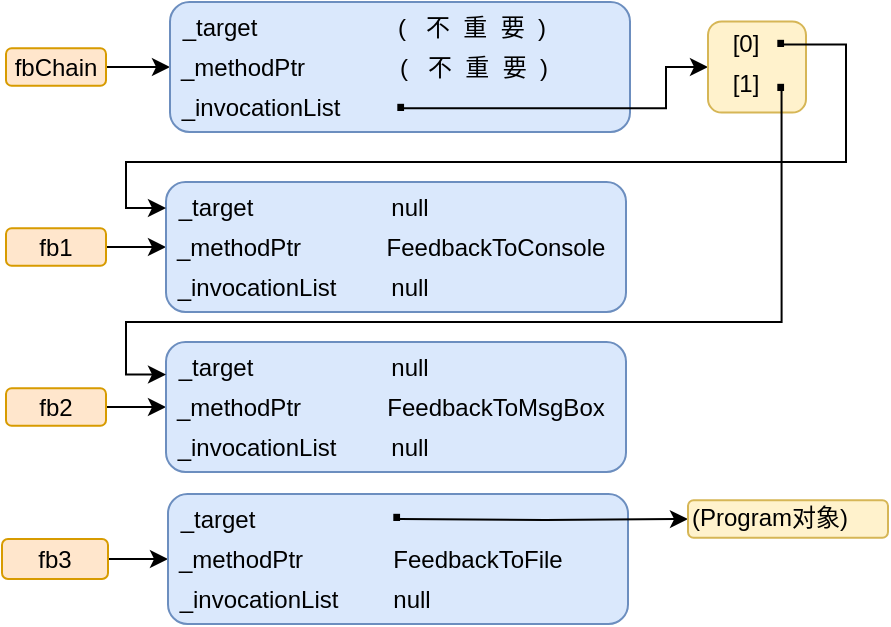 <mxfile version="13.9.9" type="device"><diagram id="eLTa1Btp_zfPXQV7GXbo" name="第 1 页"><mxGraphModel dx="922" dy="810" grid="1" gridSize="10" guides="1" tooltips="1" connect="1" arrows="1" fold="1" page="1" pageScale="1" pageWidth="827" pageHeight="1169" math="0" shadow="0"><root><mxCell id="0"/><mxCell id="1" parent="0"/><mxCell id="TYRYgofvc2agowu7bQOd-41" style="edgeStyle=orthogonalEdgeStyle;rounded=0;orthogonalLoop=1;jettySize=auto;html=1;entryX=0;entryY=0.5;entryDx=0;entryDy=0;" parent="1" source="TYRYgofvc2agowu7bQOd-1" target="TYRYgofvc2agowu7bQOd-32" edge="1"><mxGeometry relative="1" as="geometry"/></mxCell><mxCell id="TYRYgofvc2agowu7bQOd-1" value="fb3" style="rounded=1;whiteSpace=wrap;html=1;fillColor=#ffe6cc;strokeColor=#d79b00;" parent="1" vertex="1"><mxGeometry x="198" y="628.5" width="53" height="20" as="geometry"/></mxCell><mxCell id="TYRYgofvc2agowu7bQOd-40" style="edgeStyle=orthogonalEdgeStyle;rounded=0;orthogonalLoop=1;jettySize=auto;html=1;entryX=0;entryY=0.5;entryDx=0;entryDy=0;" parent="1" source="TYRYgofvc2agowu7bQOd-2" target="TYRYgofvc2agowu7bQOd-3" edge="1"><mxGeometry relative="1" as="geometry"/></mxCell><mxCell id="TYRYgofvc2agowu7bQOd-2" value="fb1" style="rounded=1;whiteSpace=wrap;html=1;fillColor=#ffe6cc;strokeColor=#d79b00;" parent="1" vertex="1"><mxGeometry x="200" y="473.13" width="50" height="18.75" as="geometry"/></mxCell><mxCell id="TYRYgofvc2agowu7bQOd-3" value="" style="rounded=1;whiteSpace=wrap;html=1;align=left;fillColor=#dae8fc;strokeColor=#6c8ebf;" parent="1" vertex="1"><mxGeometry x="280" y="450" width="230" height="65" as="geometry"/></mxCell><mxCell id="TYRYgofvc2agowu7bQOd-12" value="_invocationList" style="text;html=1;strokeColor=none;fillColor=none;align=center;verticalAlign=middle;whiteSpace=wrap;rounded=0;" parent="1" vertex="1"><mxGeometry x="285" y="492.5" width="81" height="20" as="geometry"/></mxCell><mxCell id="TYRYgofvc2agowu7bQOd-13" value="_methodPtr" style="text;html=1;strokeColor=none;fillColor=none;align=center;verticalAlign=middle;whiteSpace=wrap;rounded=0;" parent="1" vertex="1"><mxGeometry x="285" y="472.5" width="63" height="20" as="geometry"/></mxCell><mxCell id="TYRYgofvc2agowu7bQOd-14" value="null" style="text;html=1;strokeColor=none;fillColor=none;align=center;verticalAlign=middle;whiteSpace=wrap;rounded=0;" parent="1" vertex="1"><mxGeometry x="392" y="452.5" width="20" height="20" as="geometry"/></mxCell><mxCell id="TYRYgofvc2agowu7bQOd-15" value="_target" style="text;html=1;strokeColor=none;fillColor=none;align=center;verticalAlign=middle;whiteSpace=wrap;rounded=0;" parent="1" vertex="1"><mxGeometry x="285" y="452.5" width="40" height="20" as="geometry"/></mxCell><mxCell id="TYRYgofvc2agowu7bQOd-30" value="null" style="text;html=1;strokeColor=none;fillColor=none;align=center;verticalAlign=middle;whiteSpace=wrap;rounded=0;" parent="1" vertex="1"><mxGeometry x="392" y="492.5" width="20" height="20" as="geometry"/></mxCell><mxCell id="TYRYgofvc2agowu7bQOd-31" value="FeedbackToConsole" style="text;html=1;strokeColor=none;fillColor=none;align=center;verticalAlign=middle;whiteSpace=wrap;rounded=0;" parent="1" vertex="1"><mxGeometry x="435" y="472.5" width="20" height="20" as="geometry"/></mxCell><mxCell id="TYRYgofvc2agowu7bQOd-32" value="" style="rounded=1;whiteSpace=wrap;html=1;align=left;fillColor=#dae8fc;strokeColor=#6c8ebf;" parent="1" vertex="1"><mxGeometry x="281" y="606" width="230" height="65" as="geometry"/></mxCell><mxCell id="TYRYgofvc2agowu7bQOd-33" value="_invocationList" style="text;html=1;strokeColor=none;fillColor=none;align=center;verticalAlign=middle;whiteSpace=wrap;rounded=0;" parent="1" vertex="1"><mxGeometry x="286" y="648.5" width="81" height="20" as="geometry"/></mxCell><mxCell id="TYRYgofvc2agowu7bQOd-34" value="_methodPtr" style="text;html=1;strokeColor=none;fillColor=none;align=center;verticalAlign=middle;whiteSpace=wrap;rounded=0;" parent="1" vertex="1"><mxGeometry x="286" y="628.5" width="63" height="20" as="geometry"/></mxCell><mxCell id="TYRYgofvc2agowu7bQOd-42" style="edgeStyle=orthogonalEdgeStyle;rounded=0;orthogonalLoop=1;jettySize=auto;html=1;entryX=0;entryY=0.5;entryDx=0;entryDy=0;" parent="1" target="TYRYgofvc2agowu7bQOd-39" edge="1"><mxGeometry relative="1" as="geometry"><mxPoint x="397" y="618.5" as="sourcePoint"/><mxPoint x="547" y="618.5" as="targetPoint"/></mxGeometry></mxCell><mxCell id="TYRYgofvc2agowu7bQOd-35" value="&lt;b&gt;&lt;font style=&quot;font-size: 24px&quot;&gt;·&lt;/font&gt;&lt;/b&gt;" style="text;html=1;strokeColor=none;fillColor=none;align=center;verticalAlign=middle;whiteSpace=wrap;rounded=0;" parent="1" vertex="1"><mxGeometry x="394.5" y="607.87" width="3" height="20" as="geometry"/></mxCell><mxCell id="TYRYgofvc2agowu7bQOd-36" value="_target" style="text;html=1;strokeColor=none;fillColor=none;align=center;verticalAlign=middle;whiteSpace=wrap;rounded=0;" parent="1" vertex="1"><mxGeometry x="286" y="608.5" width="40" height="20" as="geometry"/></mxCell><mxCell id="TYRYgofvc2agowu7bQOd-37" value="null" style="text;html=1;strokeColor=none;fillColor=none;align=center;verticalAlign=middle;whiteSpace=wrap;rounded=0;" parent="1" vertex="1"><mxGeometry x="393" y="648.5" width="20" height="20" as="geometry"/></mxCell><mxCell id="TYRYgofvc2agowu7bQOd-38" value="FeedbackToFile" style="text;html=1;strokeColor=none;fillColor=none;align=center;verticalAlign=middle;whiteSpace=wrap;rounded=0;" parent="1" vertex="1"><mxGeometry x="426" y="628.5" width="20" height="20" as="geometry"/></mxCell><mxCell id="TYRYgofvc2agowu7bQOd-39" value="(Program对象)" style="rounded=1;whiteSpace=wrap;html=1;align=left;fillColor=#fff2cc;strokeColor=#d6b656;" parent="1" vertex="1"><mxGeometry x="541" y="609.12" width="100" height="18.75" as="geometry"/></mxCell><mxCell id="YYfx2Cy97O6q9ejeGLDA-1" style="edgeStyle=orthogonalEdgeStyle;rounded=0;orthogonalLoop=1;jettySize=auto;html=1;entryX=0;entryY=0.5;entryDx=0;entryDy=0;" parent="1" source="YYfx2Cy97O6q9ejeGLDA-2" target="YYfx2Cy97O6q9ejeGLDA-3" edge="1"><mxGeometry relative="1" as="geometry"/></mxCell><mxCell id="YYfx2Cy97O6q9ejeGLDA-2" value="fb2" style="rounded=1;whiteSpace=wrap;html=1;fillColor=#ffe6cc;strokeColor=#d79b00;" parent="1" vertex="1"><mxGeometry x="200" y="553.13" width="50" height="18.75" as="geometry"/></mxCell><mxCell id="YYfx2Cy97O6q9ejeGLDA-3" value="" style="rounded=1;whiteSpace=wrap;html=1;align=left;fillColor=#dae8fc;strokeColor=#6c8ebf;" parent="1" vertex="1"><mxGeometry x="280" y="530" width="230" height="65" as="geometry"/></mxCell><mxCell id="YYfx2Cy97O6q9ejeGLDA-4" value="_invocationList" style="text;html=1;strokeColor=none;fillColor=none;align=center;verticalAlign=middle;whiteSpace=wrap;rounded=0;" parent="1" vertex="1"><mxGeometry x="285" y="572.5" width="81" height="20" as="geometry"/></mxCell><mxCell id="YYfx2Cy97O6q9ejeGLDA-5" value="_methodPtr" style="text;html=1;strokeColor=none;fillColor=none;align=center;verticalAlign=middle;whiteSpace=wrap;rounded=0;" parent="1" vertex="1"><mxGeometry x="285" y="552.5" width="63" height="20" as="geometry"/></mxCell><mxCell id="YYfx2Cy97O6q9ejeGLDA-6" value="null" style="text;html=1;strokeColor=none;fillColor=none;align=center;verticalAlign=middle;whiteSpace=wrap;rounded=0;" parent="1" vertex="1"><mxGeometry x="392" y="532.5" width="20" height="20" as="geometry"/></mxCell><mxCell id="YYfx2Cy97O6q9ejeGLDA-7" value="_target" style="text;html=1;strokeColor=none;fillColor=none;align=center;verticalAlign=middle;whiteSpace=wrap;rounded=0;" parent="1" vertex="1"><mxGeometry x="285" y="532.5" width="40" height="20" as="geometry"/></mxCell><mxCell id="YYfx2Cy97O6q9ejeGLDA-8" value="null" style="text;html=1;strokeColor=none;fillColor=none;align=center;verticalAlign=middle;whiteSpace=wrap;rounded=0;" parent="1" vertex="1"><mxGeometry x="392" y="572.5" width="20" height="20" as="geometry"/></mxCell><mxCell id="YYfx2Cy97O6q9ejeGLDA-9" value="FeedbackToMsgBox" style="text;html=1;strokeColor=none;fillColor=none;align=center;verticalAlign=middle;whiteSpace=wrap;rounded=0;" parent="1" vertex="1"><mxGeometry x="435" y="552.5" width="20" height="20" as="geometry"/></mxCell><mxCell id="YnV3SMC_GQu0AVmmvU66-2" style="edgeStyle=orthogonalEdgeStyle;rounded=0;orthogonalLoop=1;jettySize=auto;html=1;entryX=0;entryY=0.5;entryDx=0;entryDy=0;" parent="1" source="YnV3SMC_GQu0AVmmvU66-1" target="T_lC6nNLW3NfyjReCriL-1" edge="1"><mxGeometry relative="1" as="geometry"/></mxCell><mxCell id="YnV3SMC_GQu0AVmmvU66-1" value="fbChain" style="rounded=1;whiteSpace=wrap;html=1;fillColor=#ffe6cc;strokeColor=#d79b00;" parent="1" vertex="1"><mxGeometry x="200" y="383.13" width="50" height="18.75" as="geometry"/></mxCell><mxCell id="T_lC6nNLW3NfyjReCriL-1" value="" style="rounded=1;whiteSpace=wrap;html=1;align=left;fillColor=#dae8fc;strokeColor=#6c8ebf;" vertex="1" parent="1"><mxGeometry x="282" y="360" width="230" height="65" as="geometry"/></mxCell><mxCell id="T_lC6nNLW3NfyjReCriL-2" value="_invocationList" style="text;html=1;strokeColor=none;fillColor=none;align=center;verticalAlign=middle;whiteSpace=wrap;rounded=0;" vertex="1" parent="1"><mxGeometry x="287" y="402.5" width="81" height="20" as="geometry"/></mxCell><mxCell id="T_lC6nNLW3NfyjReCriL-3" value="_methodPtr" style="text;html=1;strokeColor=none;fillColor=none;align=center;verticalAlign=middle;whiteSpace=wrap;rounded=0;" vertex="1" parent="1"><mxGeometry x="287" y="382.5" width="63" height="20" as="geometry"/></mxCell><mxCell id="T_lC6nNLW3NfyjReCriL-4" value="(&amp;nbsp; &amp;nbsp;不&amp;nbsp; 重&amp;nbsp; 要&amp;nbsp; )" style="text;html=1;strokeColor=none;fillColor=none;align=center;verticalAlign=middle;whiteSpace=wrap;rounded=0;" vertex="1" parent="1"><mxGeometry x="394" y="362.5" width="78" height="20" as="geometry"/></mxCell><mxCell id="T_lC6nNLW3NfyjReCriL-5" value="_target" style="text;html=1;strokeColor=none;fillColor=none;align=center;verticalAlign=middle;whiteSpace=wrap;rounded=0;" vertex="1" parent="1"><mxGeometry x="287" y="362.5" width="40" height="20" as="geometry"/></mxCell><mxCell id="T_lC6nNLW3NfyjReCriL-8" value="(&amp;nbsp; &amp;nbsp;不&amp;nbsp; 重&amp;nbsp; 要&amp;nbsp; )" style="text;html=1;strokeColor=none;fillColor=none;align=center;verticalAlign=middle;whiteSpace=wrap;rounded=0;" vertex="1" parent="1"><mxGeometry x="395" y="382.5" width="78" height="20" as="geometry"/></mxCell><mxCell id="T_lC6nNLW3NfyjReCriL-10" style="edgeStyle=orthogonalEdgeStyle;rounded=0;orthogonalLoop=1;jettySize=auto;html=1;entryX=0;entryY=0.5;entryDx=0;entryDy=0;" edge="1" parent="1" target="T_lC6nNLW3NfyjReCriL-12"><mxGeometry relative="1" as="geometry"><mxPoint x="399" y="413.13" as="sourcePoint"/><mxPoint x="549" y="413.13" as="targetPoint"/><Array as="points"><mxPoint x="530" y="413"/><mxPoint x="530" y="393"/></Array></mxGeometry></mxCell><mxCell id="T_lC6nNLW3NfyjReCriL-11" value="&lt;b&gt;&lt;font style=&quot;font-size: 24px&quot;&gt;·&lt;/font&gt;&lt;/b&gt;" style="text;html=1;strokeColor=none;fillColor=none;align=center;verticalAlign=middle;whiteSpace=wrap;rounded=0;" vertex="1" parent="1"><mxGeometry x="396.5" y="402.5" width="3" height="20" as="geometry"/></mxCell><mxCell id="T_lC6nNLW3NfyjReCriL-12" value="" style="rounded=1;whiteSpace=wrap;html=1;align=left;fillColor=#fff2cc;strokeColor=#d6b656;" vertex="1" parent="1"><mxGeometry x="551" y="369.69" width="49" height="45.62" as="geometry"/></mxCell><mxCell id="T_lC6nNLW3NfyjReCriL-22" style="edgeStyle=orthogonalEdgeStyle;rounded=0;orthogonalLoop=1;jettySize=auto;html=1;entryX=0;entryY=0.25;entryDx=0;entryDy=0;exitX=0.591;exitY=0.567;exitDx=0;exitDy=0;exitPerimeter=0;" edge="1" parent="1" source="T_lC6nNLW3NfyjReCriL-13" target="YYfx2Cy97O6q9ejeGLDA-3"><mxGeometry relative="1" as="geometry"><Array as="points"><mxPoint x="588" y="520"/><mxPoint x="260" y="520"/><mxPoint x="260" y="546"/></Array></mxGeometry></mxCell><mxCell id="T_lC6nNLW3NfyjReCriL-13" value="&lt;b&gt;&lt;font style=&quot;font-size: 24px&quot;&gt;·&lt;/font&gt;&lt;/b&gt;" style="text;html=1;strokeColor=none;fillColor=none;align=center;verticalAlign=middle;whiteSpace=wrap;rounded=0;" vertex="1" parent="1"><mxGeometry x="586" y="392.5" width="3" height="20" as="geometry"/></mxCell><mxCell id="T_lC6nNLW3NfyjReCriL-14" value="&lt;b&gt;&lt;font style=&quot;font-size: 24px&quot;&gt;·&lt;/font&gt;&lt;/b&gt;" style="text;html=1;strokeColor=none;fillColor=none;align=center;verticalAlign=middle;whiteSpace=wrap;rounded=0;" vertex="1" parent="1"><mxGeometry x="586" y="371.19" width="3" height="20" as="geometry"/></mxCell><mxCell id="T_lC6nNLW3NfyjReCriL-20" style="edgeStyle=orthogonalEdgeStyle;rounded=0;orthogonalLoop=1;jettySize=auto;html=1;entryX=0;entryY=0.198;entryDx=0;entryDy=0;entryPerimeter=0;exitX=1;exitY=0.5;exitDx=0;exitDy=0;" edge="1" parent="1" source="T_lC6nNLW3NfyjReCriL-14" target="TYRYgofvc2agowu7bQOd-3"><mxGeometry relative="1" as="geometry"><mxPoint x="610" y="450" as="targetPoint"/><mxPoint x="610" y="381" as="sourcePoint"/><Array as="points"><mxPoint x="620" y="381"/><mxPoint x="620" y="440"/><mxPoint x="260" y="440"/><mxPoint x="260" y="463"/><mxPoint x="280" y="463"/></Array></mxGeometry></mxCell><mxCell id="T_lC6nNLW3NfyjReCriL-18" value="[0]" style="text;html=1;strokeColor=none;fillColor=none;align=center;verticalAlign=middle;whiteSpace=wrap;rounded=0;" vertex="1" parent="1"><mxGeometry x="550" y="371.19" width="40" height="20" as="geometry"/></mxCell><mxCell id="T_lC6nNLW3NfyjReCriL-19" value="[1]" style="text;html=1;strokeColor=none;fillColor=none;align=center;verticalAlign=middle;whiteSpace=wrap;rounded=0;" vertex="1" parent="1"><mxGeometry x="555" y="391.19" width="30" height="20" as="geometry"/></mxCell></root></mxGraphModel></diagram></mxfile>